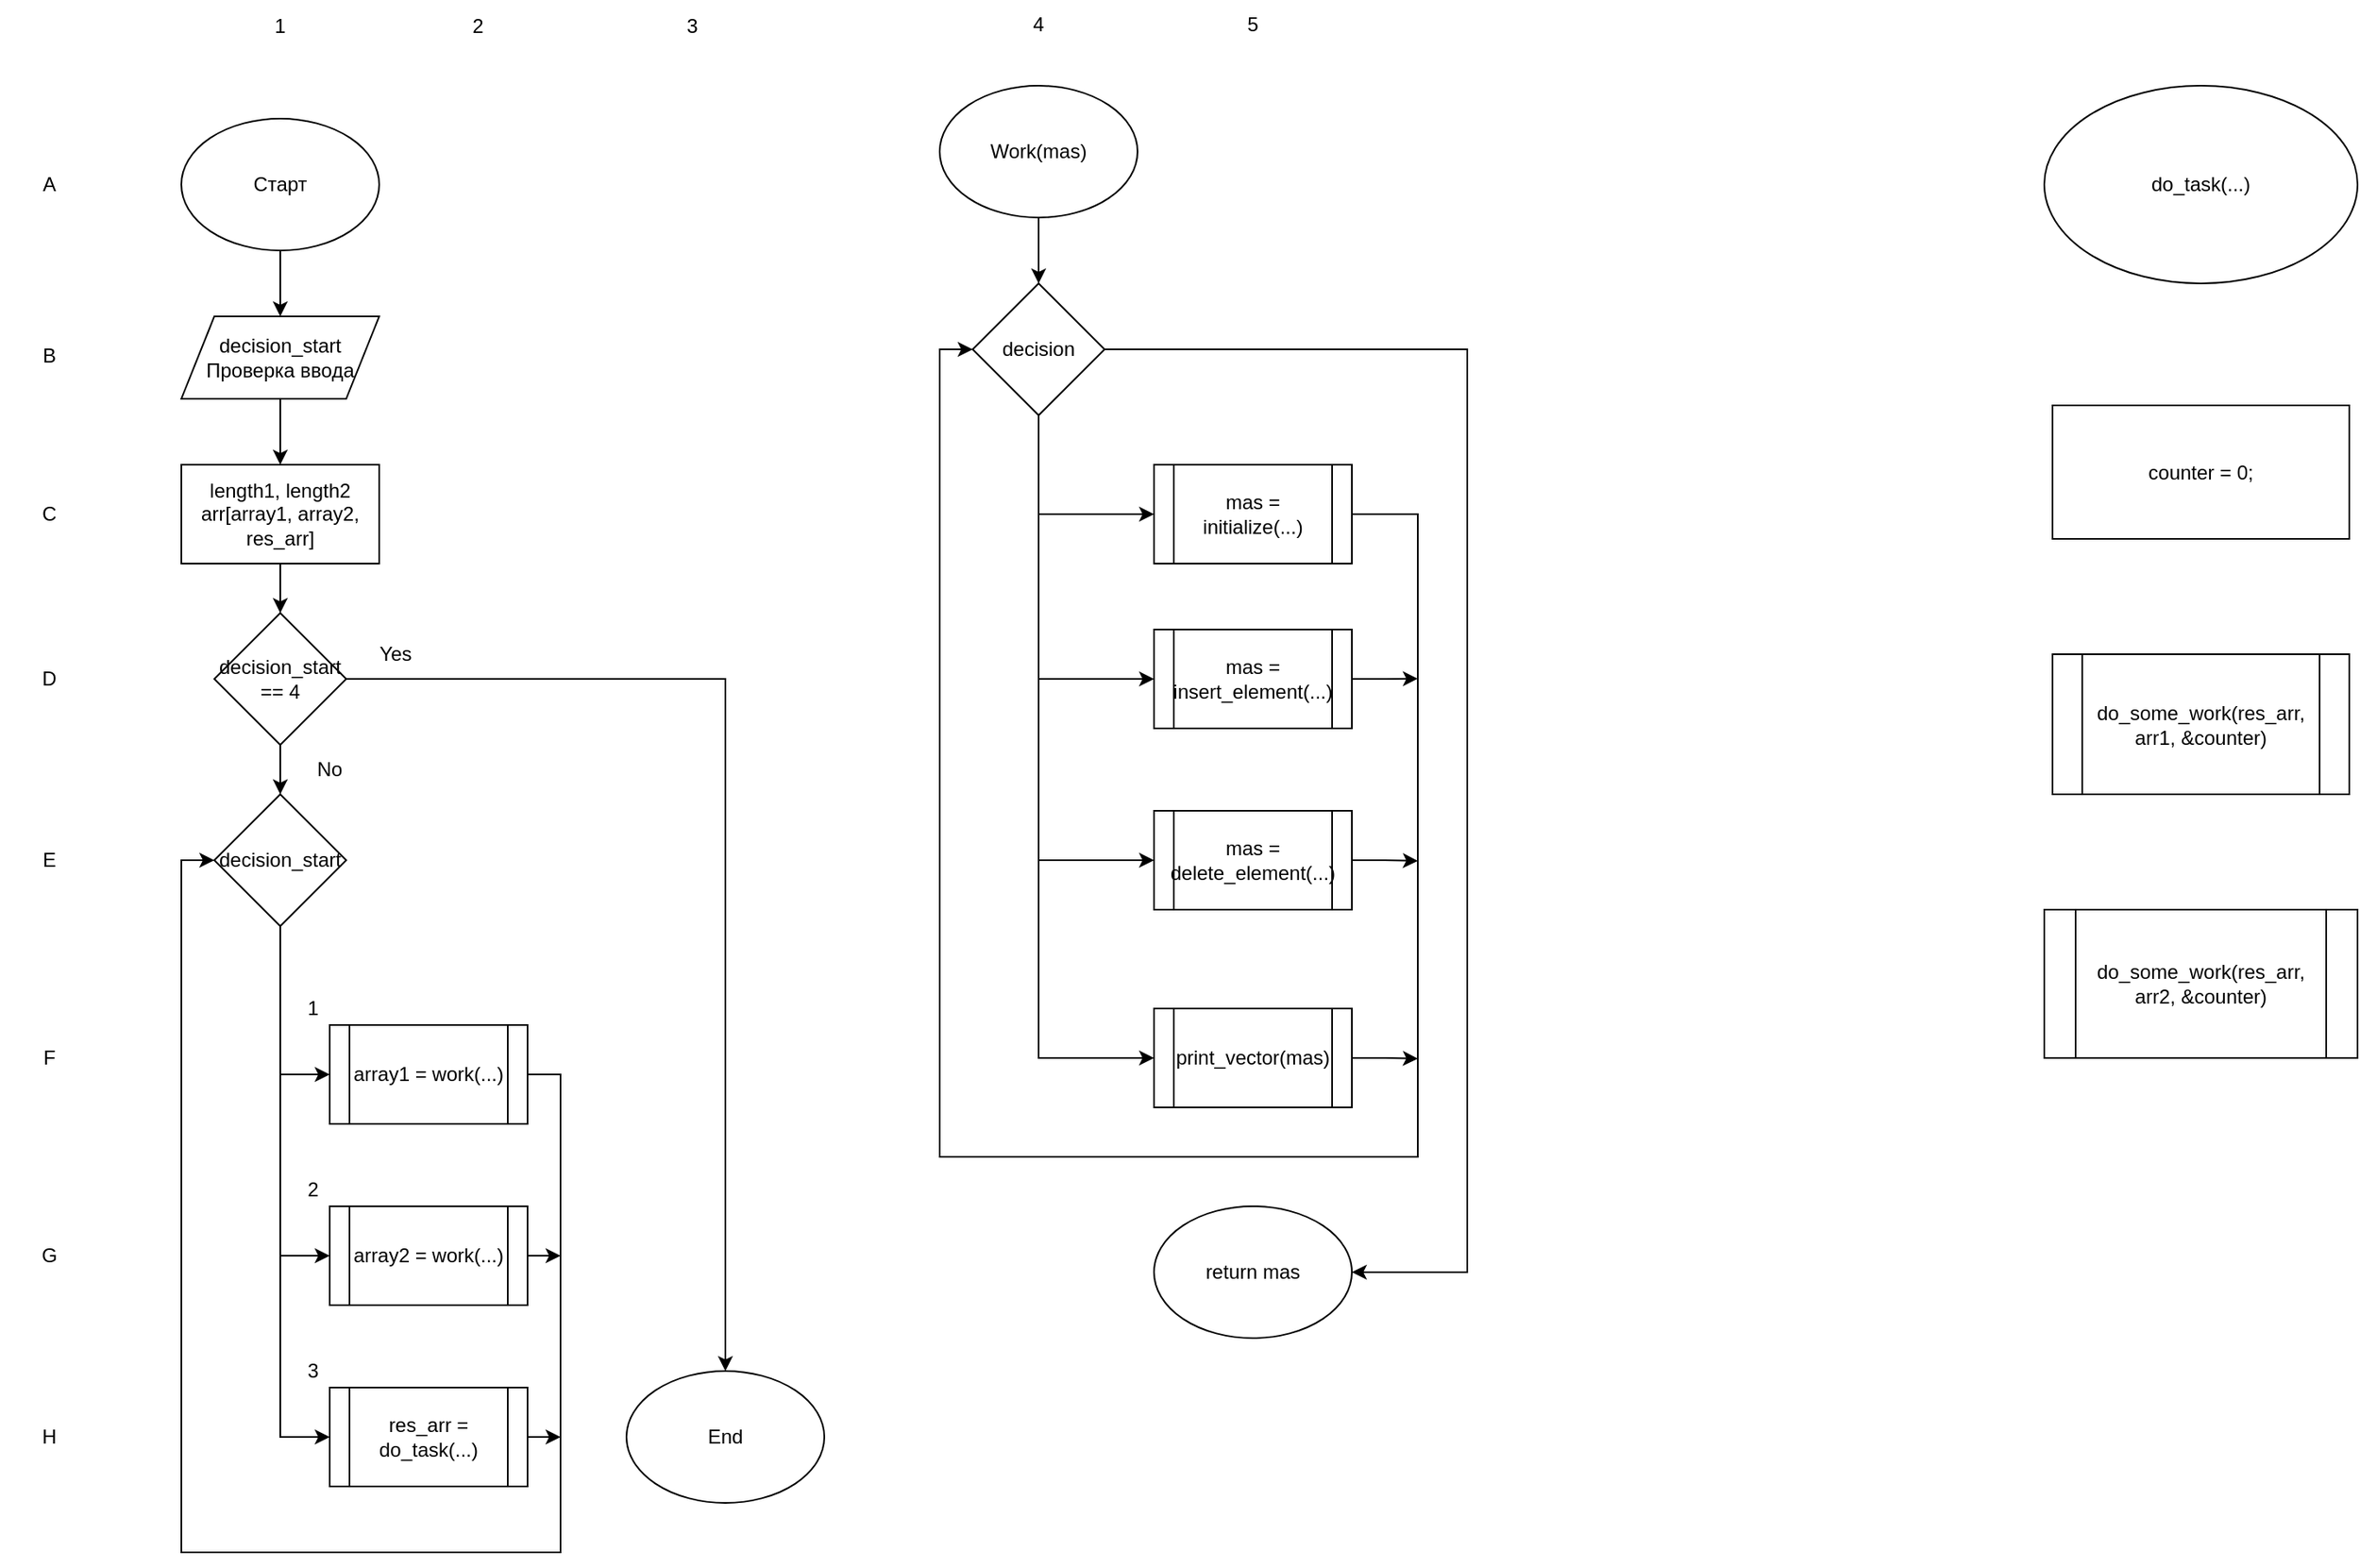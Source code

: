 <mxfile version="20.6.0" type="github">
  <diagram id="C5RBs43oDa-KdzZeNtuy" name="Page-1">
    <mxGraphModel dx="1426" dy="1829" grid="1" gridSize="10" guides="1" tooltips="1" connect="1" arrows="1" fold="1" page="1" pageScale="1" pageWidth="827" pageHeight="1169" math="0" shadow="0">
      <root>
        <mxCell id="WIyWlLk6GJQsqaUBKTNV-0" />
        <mxCell id="WIyWlLk6GJQsqaUBKTNV-1" parent="WIyWlLk6GJQsqaUBKTNV-0" />
        <mxCell id="dUaMAZoC3RtBpwjw6t-I-2" value="" style="edgeStyle=orthogonalEdgeStyle;rounded=0;orthogonalLoop=1;jettySize=auto;html=1;" parent="WIyWlLk6GJQsqaUBKTNV-1" source="dUaMAZoC3RtBpwjw6t-I-0" target="dUaMAZoC3RtBpwjw6t-I-1" edge="1">
          <mxGeometry relative="1" as="geometry" />
        </mxCell>
        <mxCell id="dUaMAZoC3RtBpwjw6t-I-0" value="Старт" style="ellipse;whiteSpace=wrap;html=1;" parent="WIyWlLk6GJQsqaUBKTNV-1" vertex="1">
          <mxGeometry x="30" y="30" width="120" height="80" as="geometry" />
        </mxCell>
        <mxCell id="dUaMAZoC3RtBpwjw6t-I-8" value="" style="edgeStyle=orthogonalEdgeStyle;rounded=0;orthogonalLoop=1;jettySize=auto;html=1;" parent="WIyWlLk6GJQsqaUBKTNV-1" source="dUaMAZoC3RtBpwjw6t-I-1" target="dUaMAZoC3RtBpwjw6t-I-7" edge="1">
          <mxGeometry relative="1" as="geometry" />
        </mxCell>
        <mxCell id="dUaMAZoC3RtBpwjw6t-I-1" value="decision_start&lt;br&gt;Проверка ввода" style="shape=parallelogram;perimeter=parallelogramPerimeter;whiteSpace=wrap;html=1;fixedSize=1;" parent="WIyWlLk6GJQsqaUBKTNV-1" vertex="1">
          <mxGeometry x="30" y="150" width="120" height="50" as="geometry" />
        </mxCell>
        <mxCell id="CnoShTyZxEkPXOH1vbHl-3" style="edgeStyle=orthogonalEdgeStyle;rounded=0;orthogonalLoop=1;jettySize=auto;html=1;exitX=0.5;exitY=1;exitDx=0;exitDy=0;entryX=0;entryY=0.5;entryDx=0;entryDy=0;" edge="1" parent="WIyWlLk6GJQsqaUBKTNV-1" source="dUaMAZoC3RtBpwjw6t-I-3" target="CnoShTyZxEkPXOH1vbHl-0">
          <mxGeometry relative="1" as="geometry" />
        </mxCell>
        <mxCell id="CnoShTyZxEkPXOH1vbHl-4" style="edgeStyle=orthogonalEdgeStyle;rounded=0;orthogonalLoop=1;jettySize=auto;html=1;exitX=0.5;exitY=1;exitDx=0;exitDy=0;entryX=0;entryY=0.5;entryDx=0;entryDy=0;" edge="1" parent="WIyWlLk6GJQsqaUBKTNV-1" source="dUaMAZoC3RtBpwjw6t-I-3" target="CnoShTyZxEkPXOH1vbHl-1">
          <mxGeometry relative="1" as="geometry" />
        </mxCell>
        <mxCell id="CnoShTyZxEkPXOH1vbHl-5" style="edgeStyle=orthogonalEdgeStyle;rounded=0;orthogonalLoop=1;jettySize=auto;html=1;exitX=0.5;exitY=1;exitDx=0;exitDy=0;entryX=0;entryY=0.5;entryDx=0;entryDy=0;" edge="1" parent="WIyWlLk6GJQsqaUBKTNV-1" source="dUaMAZoC3RtBpwjw6t-I-3" target="CnoShTyZxEkPXOH1vbHl-2">
          <mxGeometry relative="1" as="geometry" />
        </mxCell>
        <mxCell id="dUaMAZoC3RtBpwjw6t-I-3" value="decision_start" style="rhombus;whiteSpace=wrap;html=1;" parent="WIyWlLk6GJQsqaUBKTNV-1" vertex="1">
          <mxGeometry x="50" y="440" width="80" height="80" as="geometry" />
        </mxCell>
        <mxCell id="dUaMAZoC3RtBpwjw6t-I-32" value="" style="edgeStyle=orthogonalEdgeStyle;rounded=0;orthogonalLoop=1;jettySize=auto;html=1;" parent="WIyWlLk6GJQsqaUBKTNV-1" source="dUaMAZoC3RtBpwjw6t-I-7" target="dUaMAZoC3RtBpwjw6t-I-13" edge="1">
          <mxGeometry relative="1" as="geometry" />
        </mxCell>
        <mxCell id="dUaMAZoC3RtBpwjw6t-I-7" value="length1, length2&lt;br&gt;arr[array1, array2, res_arr]" style="rounded=0;whiteSpace=wrap;html=1;" parent="WIyWlLk6GJQsqaUBKTNV-1" vertex="1">
          <mxGeometry x="30" y="240" width="120" height="60" as="geometry" />
        </mxCell>
        <mxCell id="dUaMAZoC3RtBpwjw6t-I-28" style="edgeStyle=orthogonalEdgeStyle;rounded=0;orthogonalLoop=1;jettySize=auto;html=1;exitX=1;exitY=0.5;exitDx=0;exitDy=0;" parent="WIyWlLk6GJQsqaUBKTNV-1" source="dUaMAZoC3RtBpwjw6t-I-13" target="dUaMAZoC3RtBpwjw6t-I-23" edge="1">
          <mxGeometry relative="1" as="geometry" />
        </mxCell>
        <mxCell id="dUaMAZoC3RtBpwjw6t-I-33" value="" style="edgeStyle=orthogonalEdgeStyle;rounded=0;orthogonalLoop=1;jettySize=auto;html=1;" parent="WIyWlLk6GJQsqaUBKTNV-1" source="dUaMAZoC3RtBpwjw6t-I-13" target="dUaMAZoC3RtBpwjw6t-I-3" edge="1">
          <mxGeometry relative="1" as="geometry" />
        </mxCell>
        <mxCell id="dUaMAZoC3RtBpwjw6t-I-13" value="decision_start == 4" style="rhombus;whiteSpace=wrap;html=1;" parent="WIyWlLk6GJQsqaUBKTNV-1" vertex="1">
          <mxGeometry x="50" y="330" width="80" height="80" as="geometry" />
        </mxCell>
        <mxCell id="dUaMAZoC3RtBpwjw6t-I-23" value="End" style="ellipse;whiteSpace=wrap;html=1;" parent="WIyWlLk6GJQsqaUBKTNV-1" vertex="1">
          <mxGeometry x="300" y="790" width="120" height="80" as="geometry" />
        </mxCell>
        <mxCell id="oWPAb_pkZkKSnJByGjuv-6" value="" style="edgeStyle=orthogonalEdgeStyle;rounded=0;orthogonalLoop=1;jettySize=auto;html=1;" parent="WIyWlLk6GJQsqaUBKTNV-1" source="oWPAb_pkZkKSnJByGjuv-0" edge="1">
          <mxGeometry relative="1" as="geometry">
            <mxPoint x="550" y="130" as="targetPoint" />
          </mxGeometry>
        </mxCell>
        <mxCell id="oWPAb_pkZkKSnJByGjuv-0" value="Work(mas)" style="ellipse;whiteSpace=wrap;html=1;" parent="WIyWlLk6GJQsqaUBKTNV-1" vertex="1">
          <mxGeometry x="490" y="10" width="120" height="80" as="geometry" />
        </mxCell>
        <mxCell id="CnoShTyZxEkPXOH1vbHl-29" style="edgeStyle=orthogonalEdgeStyle;rounded=0;orthogonalLoop=1;jettySize=auto;html=1;exitX=0.5;exitY=1;exitDx=0;exitDy=0;entryX=0;entryY=0.5;entryDx=0;entryDy=0;" edge="1" parent="WIyWlLk6GJQsqaUBKTNV-1" source="oWPAb_pkZkKSnJByGjuv-1" target="CnoShTyZxEkPXOH1vbHl-25">
          <mxGeometry relative="1" as="geometry" />
        </mxCell>
        <mxCell id="CnoShTyZxEkPXOH1vbHl-30" style="edgeStyle=orthogonalEdgeStyle;rounded=0;orthogonalLoop=1;jettySize=auto;html=1;exitX=0.5;exitY=1;exitDx=0;exitDy=0;entryX=0;entryY=0.5;entryDx=0;entryDy=0;" edge="1" parent="WIyWlLk6GJQsqaUBKTNV-1" source="oWPAb_pkZkKSnJByGjuv-1" target="CnoShTyZxEkPXOH1vbHl-26">
          <mxGeometry relative="1" as="geometry" />
        </mxCell>
        <mxCell id="CnoShTyZxEkPXOH1vbHl-31" style="edgeStyle=orthogonalEdgeStyle;rounded=0;orthogonalLoop=1;jettySize=auto;html=1;exitX=0.5;exitY=1;exitDx=0;exitDy=0;entryX=0;entryY=0.5;entryDx=0;entryDy=0;" edge="1" parent="WIyWlLk6GJQsqaUBKTNV-1" source="oWPAb_pkZkKSnJByGjuv-1" target="CnoShTyZxEkPXOH1vbHl-27">
          <mxGeometry relative="1" as="geometry" />
        </mxCell>
        <mxCell id="CnoShTyZxEkPXOH1vbHl-32" style="edgeStyle=orthogonalEdgeStyle;rounded=0;orthogonalLoop=1;jettySize=auto;html=1;exitX=0.5;exitY=1;exitDx=0;exitDy=0;entryX=0;entryY=0.5;entryDx=0;entryDy=0;" edge="1" parent="WIyWlLk6GJQsqaUBKTNV-1" source="oWPAb_pkZkKSnJByGjuv-1" target="CnoShTyZxEkPXOH1vbHl-28">
          <mxGeometry relative="1" as="geometry" />
        </mxCell>
        <mxCell id="CnoShTyZxEkPXOH1vbHl-37" style="edgeStyle=orthogonalEdgeStyle;rounded=0;orthogonalLoop=1;jettySize=auto;html=1;exitX=1;exitY=0.5;exitDx=0;exitDy=0;" edge="1" parent="WIyWlLk6GJQsqaUBKTNV-1" source="oWPAb_pkZkKSnJByGjuv-1">
          <mxGeometry relative="1" as="geometry">
            <mxPoint x="740" y="730" as="targetPoint" />
            <Array as="points">
              <mxPoint x="810" y="170" />
              <mxPoint x="810" y="730" />
            </Array>
          </mxGeometry>
        </mxCell>
        <mxCell id="oWPAb_pkZkKSnJByGjuv-1" value="decision" style="rhombus;whiteSpace=wrap;html=1;" parent="WIyWlLk6GJQsqaUBKTNV-1" vertex="1">
          <mxGeometry x="510" y="130" width="80" height="80" as="geometry" />
        </mxCell>
        <mxCell id="oWPAb_pkZkKSnJByGjuv-12" value="return mas" style="ellipse;whiteSpace=wrap;html=1;" parent="WIyWlLk6GJQsqaUBKTNV-1" vertex="1">
          <mxGeometry x="620" y="690" width="120" height="80" as="geometry" />
        </mxCell>
        <mxCell id="CnoShTyZxEkPXOH1vbHl-6" style="edgeStyle=orthogonalEdgeStyle;rounded=0;orthogonalLoop=1;jettySize=auto;html=1;exitX=1;exitY=0.5;exitDx=0;exitDy=0;entryX=0;entryY=0.5;entryDx=0;entryDy=0;" edge="1" parent="WIyWlLk6GJQsqaUBKTNV-1" source="CnoShTyZxEkPXOH1vbHl-0" target="dUaMAZoC3RtBpwjw6t-I-3">
          <mxGeometry relative="1" as="geometry">
            <Array as="points">
              <mxPoint x="260" y="610" />
              <mxPoint x="260" y="900" />
              <mxPoint x="30" y="900" />
              <mxPoint x="30" y="480" />
            </Array>
          </mxGeometry>
        </mxCell>
        <mxCell id="CnoShTyZxEkPXOH1vbHl-0" value="array1 = work(...)" style="shape=process;whiteSpace=wrap;html=1;backgroundOutline=1;" vertex="1" parent="WIyWlLk6GJQsqaUBKTNV-1">
          <mxGeometry x="120" y="580" width="120" height="60" as="geometry" />
        </mxCell>
        <mxCell id="CnoShTyZxEkPXOH1vbHl-7" style="edgeStyle=orthogonalEdgeStyle;rounded=0;orthogonalLoop=1;jettySize=auto;html=1;exitX=1;exitY=0.5;exitDx=0;exitDy=0;" edge="1" parent="WIyWlLk6GJQsqaUBKTNV-1" source="CnoShTyZxEkPXOH1vbHl-1">
          <mxGeometry relative="1" as="geometry">
            <mxPoint x="260" y="720" as="targetPoint" />
          </mxGeometry>
        </mxCell>
        <mxCell id="CnoShTyZxEkPXOH1vbHl-1" value="array2 = work(...)" style="shape=process;whiteSpace=wrap;html=1;backgroundOutline=1;" vertex="1" parent="WIyWlLk6GJQsqaUBKTNV-1">
          <mxGeometry x="120" y="690" width="120" height="60" as="geometry" />
        </mxCell>
        <mxCell id="CnoShTyZxEkPXOH1vbHl-8" style="edgeStyle=orthogonalEdgeStyle;rounded=0;orthogonalLoop=1;jettySize=auto;html=1;exitX=1;exitY=0.5;exitDx=0;exitDy=0;" edge="1" parent="WIyWlLk6GJQsqaUBKTNV-1" source="CnoShTyZxEkPXOH1vbHl-2">
          <mxGeometry relative="1" as="geometry">
            <mxPoint x="260" y="830.588" as="targetPoint" />
          </mxGeometry>
        </mxCell>
        <mxCell id="CnoShTyZxEkPXOH1vbHl-2" value="res_arr = do_task(...)" style="shape=process;whiteSpace=wrap;html=1;backgroundOutline=1;" vertex="1" parent="WIyWlLk6GJQsqaUBKTNV-1">
          <mxGeometry x="120" y="800" width="120" height="60" as="geometry" />
        </mxCell>
        <mxCell id="CnoShTyZxEkPXOH1vbHl-9" value="Yes" style="text;html=1;strokeColor=none;fillColor=none;align=center;verticalAlign=middle;whiteSpace=wrap;rounded=0;" vertex="1" parent="WIyWlLk6GJQsqaUBKTNV-1">
          <mxGeometry x="130" y="340" width="60" height="30" as="geometry" />
        </mxCell>
        <mxCell id="CnoShTyZxEkPXOH1vbHl-10" value="No" style="text;html=1;strokeColor=none;fillColor=none;align=center;verticalAlign=middle;whiteSpace=wrap;rounded=0;" vertex="1" parent="WIyWlLk6GJQsqaUBKTNV-1">
          <mxGeometry x="90" y="410" width="60" height="30" as="geometry" />
        </mxCell>
        <mxCell id="CnoShTyZxEkPXOH1vbHl-11" value="1" style="text;html=1;strokeColor=none;fillColor=none;align=center;verticalAlign=middle;whiteSpace=wrap;rounded=0;" vertex="1" parent="WIyWlLk6GJQsqaUBKTNV-1">
          <mxGeometry x="90" y="559" width="40" height="21" as="geometry" />
        </mxCell>
        <mxCell id="CnoShTyZxEkPXOH1vbHl-12" value="2" style="text;html=1;strokeColor=none;fillColor=none;align=center;verticalAlign=middle;whiteSpace=wrap;rounded=0;" vertex="1" parent="WIyWlLk6GJQsqaUBKTNV-1">
          <mxGeometry x="90" y="669" width="40" height="21" as="geometry" />
        </mxCell>
        <mxCell id="CnoShTyZxEkPXOH1vbHl-13" value="3" style="text;html=1;strokeColor=none;fillColor=none;align=center;verticalAlign=middle;whiteSpace=wrap;rounded=0;" vertex="1" parent="WIyWlLk6GJQsqaUBKTNV-1">
          <mxGeometry x="95" y="780" width="30" height="20" as="geometry" />
        </mxCell>
        <mxCell id="CnoShTyZxEkPXOH1vbHl-14" value="1" style="text;html=1;strokeColor=none;fillColor=none;align=center;verticalAlign=middle;whiteSpace=wrap;rounded=0;" vertex="1" parent="WIyWlLk6GJQsqaUBKTNV-1">
          <mxGeometry x="60" y="-41" width="60" height="30" as="geometry" />
        </mxCell>
        <mxCell id="CnoShTyZxEkPXOH1vbHl-15" value="2" style="text;html=1;strokeColor=none;fillColor=none;align=center;verticalAlign=middle;whiteSpace=wrap;rounded=0;" vertex="1" parent="WIyWlLk6GJQsqaUBKTNV-1">
          <mxGeometry x="180" y="-41" width="60" height="30" as="geometry" />
        </mxCell>
        <mxCell id="CnoShTyZxEkPXOH1vbHl-16" value="3" style="text;html=1;strokeColor=none;fillColor=none;align=center;verticalAlign=middle;whiteSpace=wrap;rounded=0;" vertex="1" parent="WIyWlLk6GJQsqaUBKTNV-1">
          <mxGeometry x="310" y="-41" width="60" height="30" as="geometry" />
        </mxCell>
        <mxCell id="CnoShTyZxEkPXOH1vbHl-17" value="A" style="text;html=1;strokeColor=none;fillColor=none;align=center;verticalAlign=middle;whiteSpace=wrap;rounded=0;" vertex="1" parent="WIyWlLk6GJQsqaUBKTNV-1">
          <mxGeometry x="-80" y="55" width="60" height="30" as="geometry" />
        </mxCell>
        <mxCell id="CnoShTyZxEkPXOH1vbHl-18" value="B" style="text;html=1;strokeColor=none;fillColor=none;align=center;verticalAlign=middle;whiteSpace=wrap;rounded=0;" vertex="1" parent="WIyWlLk6GJQsqaUBKTNV-1">
          <mxGeometry x="-80" y="159" width="60" height="30" as="geometry" />
        </mxCell>
        <mxCell id="CnoShTyZxEkPXOH1vbHl-19" value="C" style="text;html=1;strokeColor=none;fillColor=none;align=center;verticalAlign=middle;whiteSpace=wrap;rounded=0;" vertex="1" parent="WIyWlLk6GJQsqaUBKTNV-1">
          <mxGeometry x="-80" y="255" width="60" height="30" as="geometry" />
        </mxCell>
        <mxCell id="CnoShTyZxEkPXOH1vbHl-20" value="D" style="text;html=1;strokeColor=none;fillColor=none;align=center;verticalAlign=middle;whiteSpace=wrap;rounded=0;" vertex="1" parent="WIyWlLk6GJQsqaUBKTNV-1">
          <mxGeometry x="-80" y="355" width="60" height="30" as="geometry" />
        </mxCell>
        <mxCell id="CnoShTyZxEkPXOH1vbHl-21" value="E" style="text;html=1;strokeColor=none;fillColor=none;align=center;verticalAlign=middle;whiteSpace=wrap;rounded=0;" vertex="1" parent="WIyWlLk6GJQsqaUBKTNV-1">
          <mxGeometry x="-80" y="465" width="60" height="30" as="geometry" />
        </mxCell>
        <mxCell id="CnoShTyZxEkPXOH1vbHl-22" value="F" style="text;html=1;strokeColor=none;fillColor=none;align=center;verticalAlign=middle;whiteSpace=wrap;rounded=0;" vertex="1" parent="WIyWlLk6GJQsqaUBKTNV-1">
          <mxGeometry x="-80" y="585" width="60" height="30" as="geometry" />
        </mxCell>
        <mxCell id="CnoShTyZxEkPXOH1vbHl-23" value="G" style="text;html=1;strokeColor=none;fillColor=none;align=center;verticalAlign=middle;whiteSpace=wrap;rounded=0;" vertex="1" parent="WIyWlLk6GJQsqaUBKTNV-1">
          <mxGeometry x="-80" y="705" width="60" height="30" as="geometry" />
        </mxCell>
        <mxCell id="CnoShTyZxEkPXOH1vbHl-24" value="H" style="text;html=1;strokeColor=none;fillColor=none;align=center;verticalAlign=middle;whiteSpace=wrap;rounded=0;" vertex="1" parent="WIyWlLk6GJQsqaUBKTNV-1">
          <mxGeometry x="-80" y="815" width="60" height="30" as="geometry" />
        </mxCell>
        <mxCell id="CnoShTyZxEkPXOH1vbHl-33" style="edgeStyle=orthogonalEdgeStyle;rounded=0;orthogonalLoop=1;jettySize=auto;html=1;exitX=1;exitY=0.5;exitDx=0;exitDy=0;entryX=0;entryY=0.5;entryDx=0;entryDy=0;" edge="1" parent="WIyWlLk6GJQsqaUBKTNV-1" source="CnoShTyZxEkPXOH1vbHl-25" target="oWPAb_pkZkKSnJByGjuv-1">
          <mxGeometry relative="1" as="geometry">
            <mxPoint x="780" y="269.824" as="targetPoint" />
            <Array as="points">
              <mxPoint x="780" y="270" />
              <mxPoint x="780" y="660" />
              <mxPoint x="490" y="660" />
              <mxPoint x="490" y="170" />
            </Array>
          </mxGeometry>
        </mxCell>
        <mxCell id="CnoShTyZxEkPXOH1vbHl-25" value="mas = initialize(...)" style="shape=process;whiteSpace=wrap;html=1;backgroundOutline=1;" vertex="1" parent="WIyWlLk6GJQsqaUBKTNV-1">
          <mxGeometry x="620" y="240" width="120" height="60" as="geometry" />
        </mxCell>
        <mxCell id="CnoShTyZxEkPXOH1vbHl-34" style="edgeStyle=orthogonalEdgeStyle;rounded=0;orthogonalLoop=1;jettySize=auto;html=1;exitX=1;exitY=0.5;exitDx=0;exitDy=0;" edge="1" parent="WIyWlLk6GJQsqaUBKTNV-1" source="CnoShTyZxEkPXOH1vbHl-26">
          <mxGeometry relative="1" as="geometry">
            <mxPoint x="780" y="369.824" as="targetPoint" />
          </mxGeometry>
        </mxCell>
        <mxCell id="CnoShTyZxEkPXOH1vbHl-26" value="mas = insert_element(...)" style="shape=process;whiteSpace=wrap;html=1;backgroundOutline=1;" vertex="1" parent="WIyWlLk6GJQsqaUBKTNV-1">
          <mxGeometry x="620" y="340" width="120" height="60" as="geometry" />
        </mxCell>
        <mxCell id="CnoShTyZxEkPXOH1vbHl-35" style="edgeStyle=orthogonalEdgeStyle;rounded=0;orthogonalLoop=1;jettySize=auto;html=1;exitX=1;exitY=0.5;exitDx=0;exitDy=0;" edge="1" parent="WIyWlLk6GJQsqaUBKTNV-1" source="CnoShTyZxEkPXOH1vbHl-27">
          <mxGeometry relative="1" as="geometry">
            <mxPoint x="780" y="480.412" as="targetPoint" />
          </mxGeometry>
        </mxCell>
        <mxCell id="CnoShTyZxEkPXOH1vbHl-27" value="mas = delete_element(...)" style="shape=process;whiteSpace=wrap;html=1;backgroundOutline=1;" vertex="1" parent="WIyWlLk6GJQsqaUBKTNV-1">
          <mxGeometry x="620" y="450" width="120" height="60" as="geometry" />
        </mxCell>
        <mxCell id="CnoShTyZxEkPXOH1vbHl-36" style="edgeStyle=orthogonalEdgeStyle;rounded=0;orthogonalLoop=1;jettySize=auto;html=1;exitX=1;exitY=0.5;exitDx=0;exitDy=0;" edge="1" parent="WIyWlLk6GJQsqaUBKTNV-1" source="CnoShTyZxEkPXOH1vbHl-28">
          <mxGeometry relative="1" as="geometry">
            <mxPoint x="780" y="600.412" as="targetPoint" />
          </mxGeometry>
        </mxCell>
        <mxCell id="CnoShTyZxEkPXOH1vbHl-28" value="print_vector(mas)" style="shape=process;whiteSpace=wrap;html=1;backgroundOutline=1;" vertex="1" parent="WIyWlLk6GJQsqaUBKTNV-1">
          <mxGeometry x="620" y="570" width="120" height="60" as="geometry" />
        </mxCell>
        <mxCell id="CnoShTyZxEkPXOH1vbHl-38" value="4" style="text;html=1;strokeColor=none;fillColor=none;align=center;verticalAlign=middle;whiteSpace=wrap;rounded=0;" vertex="1" parent="WIyWlLk6GJQsqaUBKTNV-1">
          <mxGeometry x="520" y="-42" width="60" height="30" as="geometry" />
        </mxCell>
        <mxCell id="CnoShTyZxEkPXOH1vbHl-39" value="5" style="text;html=1;strokeColor=none;fillColor=none;align=center;verticalAlign=middle;whiteSpace=wrap;rounded=0;" vertex="1" parent="WIyWlLk6GJQsqaUBKTNV-1">
          <mxGeometry x="650" y="-42" width="60" height="30" as="geometry" />
        </mxCell>
        <mxCell id="CnoShTyZxEkPXOH1vbHl-40" value="do_task(...)" style="ellipse;whiteSpace=wrap;html=1;" vertex="1" parent="WIyWlLk6GJQsqaUBKTNV-1">
          <mxGeometry x="1160" y="10" width="190" height="120" as="geometry" />
        </mxCell>
        <mxCell id="CnoShTyZxEkPXOH1vbHl-41" value="counter = 0;" style="rounded=0;whiteSpace=wrap;html=1;" vertex="1" parent="WIyWlLk6GJQsqaUBKTNV-1">
          <mxGeometry x="1165" y="204" width="180" height="81" as="geometry" />
        </mxCell>
        <mxCell id="CnoShTyZxEkPXOH1vbHl-42" value="do_some_work(res_arr, arr1, &amp;amp;counter)" style="shape=process;whiteSpace=wrap;html=1;backgroundOutline=1;" vertex="1" parent="WIyWlLk6GJQsqaUBKTNV-1">
          <mxGeometry x="1165" y="355" width="180" height="85" as="geometry" />
        </mxCell>
        <mxCell id="CnoShTyZxEkPXOH1vbHl-43" value="do_some_work(res_arr, arr2, &amp;amp;counter)" style="shape=process;whiteSpace=wrap;html=1;backgroundOutline=1;" vertex="1" parent="WIyWlLk6GJQsqaUBKTNV-1">
          <mxGeometry x="1160" y="510" width="190" height="90" as="geometry" />
        </mxCell>
      </root>
    </mxGraphModel>
  </diagram>
</mxfile>
